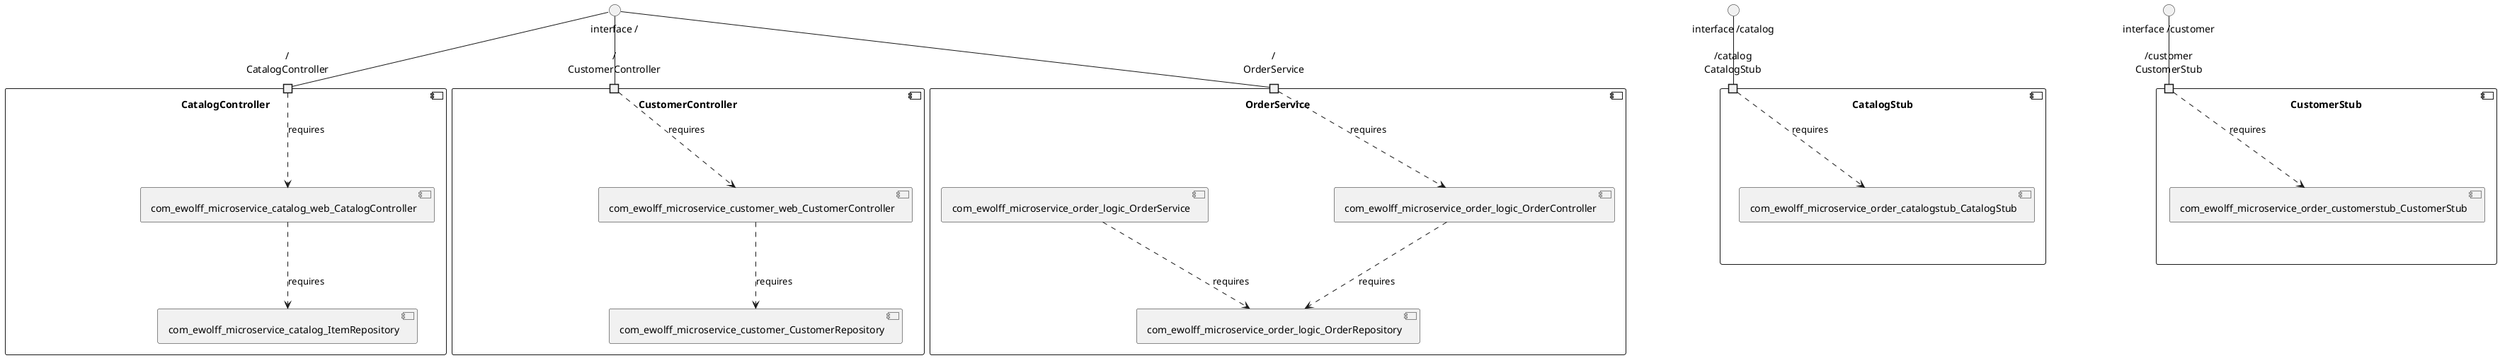 @startuml
skinparam fixCircleLabelOverlapping true
component "CatalogController\n\n\n\n\n\n" {
[com_ewolff_microservice_catalog_web_CatalogController]
[com_ewolff_microservice_catalog_ItemRepository]
portin "/\nCatalogController"
[com_ewolff_microservice_catalog_web_CatalogController]..>[com_ewolff_microservice_catalog_ItemRepository] : requires
"/\nCatalogController"..>[com_ewolff_microservice_catalog_web_CatalogController] : requires
}
"interface /"--"/\nCatalogController"
component "CatalogStub\n\n\n\n\n\n" {
[com_ewolff_microservice_order_catalogstub_CatalogStub]
portin "/catalog\nCatalogStub"
"/catalog\nCatalogStub"..>[com_ewolff_microservice_order_catalogstub_CatalogStub] : requires
}
"interface /catalog"--"/catalog\nCatalogStub"
component "CustomerController\n\n\n\n\n\n" {
[com_ewolff_microservice_customer_web_CustomerController]
[com_ewolff_microservice_customer_CustomerRepository]
portin "/\nCustomerController"
[com_ewolff_microservice_customer_web_CustomerController]..>[com_ewolff_microservice_customer_CustomerRepository] : requires
"/\nCustomerController"..>[com_ewolff_microservice_customer_web_CustomerController] : requires
}
"interface /"--"/\nCustomerController"
component "CustomerStub\n\n\n\n\n\n" {
[com_ewolff_microservice_order_customerstub_CustomerStub]
portin "/customer\nCustomerStub"
"/customer\nCustomerStub"..>[com_ewolff_microservice_order_customerstub_CustomerStub] : requires
}
"interface /customer"--"/customer\nCustomerStub"
component "OrderService\n\n\n\n\n\n" {
[com_ewolff_microservice_order_logic_OrderController]
[com_ewolff_microservice_order_logic_OrderService]
[com_ewolff_microservice_order_logic_OrderRepository]
portin "/\nOrderService"
[com_ewolff_microservice_order_logic_OrderController]..>[com_ewolff_microservice_order_logic_OrderRepository] : requires
[com_ewolff_microservice_order_logic_OrderService]..>[com_ewolff_microservice_order_logic_OrderRepository] : requires
"/\nOrderService"..>[com_ewolff_microservice_order_logic_OrderController] : requires
}
"interface /"--"/\nOrderService"

@enduml
